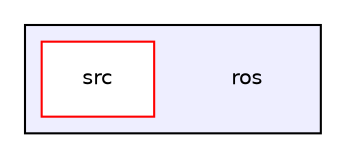 digraph "D:/Projects/hull-abstraction/ros" {
  compound=true
  node [ fontsize="10", fontname="Helvetica"];
  edge [ labelfontsize="10", labelfontname="Helvetica"];
  subgraph clusterdir_b6bc2876df5f51b64790622082ac4e8d {
    graph [ bgcolor="#eeeeff", pencolor="black", label="" URL="dir_b6bc2876df5f51b64790622082ac4e8d.html"];
    dir_b6bc2876df5f51b64790622082ac4e8d [shape=plaintext label="ros"];
    dir_49b54ca7f98dc469780b4bca0e671444 [shape=box label="src" color="red" fillcolor="white" style="filled" URL="dir_49b54ca7f98dc469780b4bca0e671444.html"];
  }
}
